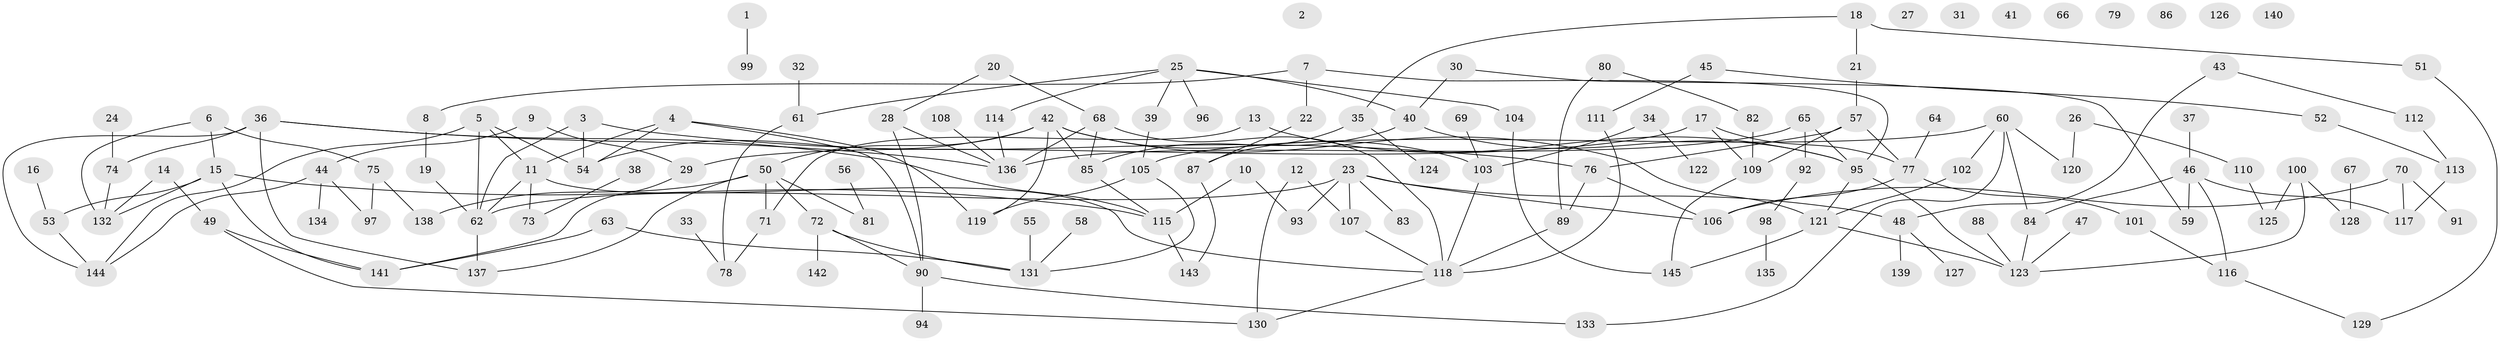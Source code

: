 // coarse degree distribution, {1: 0.20388349514563106, 0: 0.08737864077669903, 5: 0.07766990291262135, 4: 0.14563106796116504, 7: 0.02912621359223301, 2: 0.23300970873786409, 10: 0.009708737864077669, 3: 0.1553398058252427, 8: 0.02912621359223301, 6: 0.02912621359223301}
// Generated by graph-tools (version 1.1) at 2025/23/03/03/25 07:23:27]
// undirected, 145 vertices, 188 edges
graph export_dot {
graph [start="1"]
  node [color=gray90,style=filled];
  1;
  2;
  3;
  4;
  5;
  6;
  7;
  8;
  9;
  10;
  11;
  12;
  13;
  14;
  15;
  16;
  17;
  18;
  19;
  20;
  21;
  22;
  23;
  24;
  25;
  26;
  27;
  28;
  29;
  30;
  31;
  32;
  33;
  34;
  35;
  36;
  37;
  38;
  39;
  40;
  41;
  42;
  43;
  44;
  45;
  46;
  47;
  48;
  49;
  50;
  51;
  52;
  53;
  54;
  55;
  56;
  57;
  58;
  59;
  60;
  61;
  62;
  63;
  64;
  65;
  66;
  67;
  68;
  69;
  70;
  71;
  72;
  73;
  74;
  75;
  76;
  77;
  78;
  79;
  80;
  81;
  82;
  83;
  84;
  85;
  86;
  87;
  88;
  89;
  90;
  91;
  92;
  93;
  94;
  95;
  96;
  97;
  98;
  99;
  100;
  101;
  102;
  103;
  104;
  105;
  106;
  107;
  108;
  109;
  110;
  111;
  112;
  113;
  114;
  115;
  116;
  117;
  118;
  119;
  120;
  121;
  122;
  123;
  124;
  125;
  126;
  127;
  128;
  129;
  130;
  131;
  132;
  133;
  134;
  135;
  136;
  137;
  138;
  139;
  140;
  141;
  142;
  143;
  144;
  145;
  1 -- 99;
  3 -- 54;
  3 -- 62;
  3 -- 76;
  4 -- 11;
  4 -- 54;
  4 -- 90;
  4 -- 119;
  5 -- 11;
  5 -- 54;
  5 -- 62;
  5 -- 144;
  6 -- 15;
  6 -- 75;
  6 -- 132;
  7 -- 8;
  7 -- 22;
  7 -- 95;
  8 -- 19;
  9 -- 29;
  9 -- 44;
  10 -- 93;
  10 -- 115;
  11 -- 62;
  11 -- 73;
  11 -- 118;
  12 -- 107;
  12 -- 130;
  13 -- 71;
  13 -- 95;
  14 -- 49;
  14 -- 132;
  15 -- 53;
  15 -- 115;
  15 -- 132;
  15 -- 141;
  16 -- 53;
  17 -- 29;
  17 -- 77;
  17 -- 109;
  18 -- 21;
  18 -- 35;
  18 -- 51;
  19 -- 62;
  20 -- 28;
  20 -- 68;
  21 -- 57;
  22 -- 87;
  23 -- 48;
  23 -- 62;
  23 -- 83;
  23 -- 93;
  23 -- 106;
  23 -- 107;
  24 -- 74;
  25 -- 39;
  25 -- 40;
  25 -- 61;
  25 -- 96;
  25 -- 104;
  25 -- 114;
  26 -- 110;
  26 -- 120;
  28 -- 90;
  28 -- 136;
  29 -- 141;
  30 -- 40;
  30 -- 59;
  32 -- 61;
  33 -- 78;
  34 -- 103;
  34 -- 122;
  35 -- 87;
  35 -- 124;
  36 -- 74;
  36 -- 115;
  36 -- 136;
  36 -- 137;
  36 -- 144;
  37 -- 46;
  38 -- 73;
  39 -- 105;
  40 -- 85;
  40 -- 95;
  42 -- 50;
  42 -- 54;
  42 -- 85;
  42 -- 103;
  42 -- 119;
  42 -- 121;
  43 -- 48;
  43 -- 112;
  44 -- 97;
  44 -- 134;
  44 -- 144;
  45 -- 52;
  45 -- 111;
  46 -- 59;
  46 -- 84;
  46 -- 116;
  46 -- 117;
  47 -- 123;
  48 -- 127;
  48 -- 139;
  49 -- 130;
  49 -- 141;
  50 -- 71;
  50 -- 72;
  50 -- 81;
  50 -- 137;
  50 -- 138;
  51 -- 129;
  52 -- 113;
  53 -- 144;
  55 -- 131;
  56 -- 81;
  57 -- 76;
  57 -- 77;
  57 -- 109;
  58 -- 131;
  60 -- 84;
  60 -- 102;
  60 -- 105;
  60 -- 120;
  60 -- 133;
  61 -- 78;
  62 -- 137;
  63 -- 131;
  63 -- 141;
  64 -- 77;
  65 -- 92;
  65 -- 95;
  65 -- 136;
  67 -- 128;
  68 -- 85;
  68 -- 118;
  68 -- 136;
  69 -- 103;
  70 -- 91;
  70 -- 106;
  70 -- 117;
  71 -- 78;
  72 -- 90;
  72 -- 131;
  72 -- 142;
  74 -- 132;
  75 -- 97;
  75 -- 138;
  76 -- 89;
  76 -- 106;
  77 -- 101;
  77 -- 106;
  80 -- 82;
  80 -- 89;
  82 -- 109;
  84 -- 123;
  85 -- 115;
  87 -- 143;
  88 -- 123;
  89 -- 118;
  90 -- 94;
  90 -- 133;
  92 -- 98;
  95 -- 121;
  95 -- 123;
  98 -- 135;
  100 -- 123;
  100 -- 125;
  100 -- 128;
  101 -- 116;
  102 -- 121;
  103 -- 118;
  104 -- 145;
  105 -- 119;
  105 -- 131;
  107 -- 118;
  108 -- 136;
  109 -- 145;
  110 -- 125;
  111 -- 118;
  112 -- 113;
  113 -- 117;
  114 -- 136;
  115 -- 143;
  116 -- 129;
  118 -- 130;
  121 -- 123;
  121 -- 145;
}
